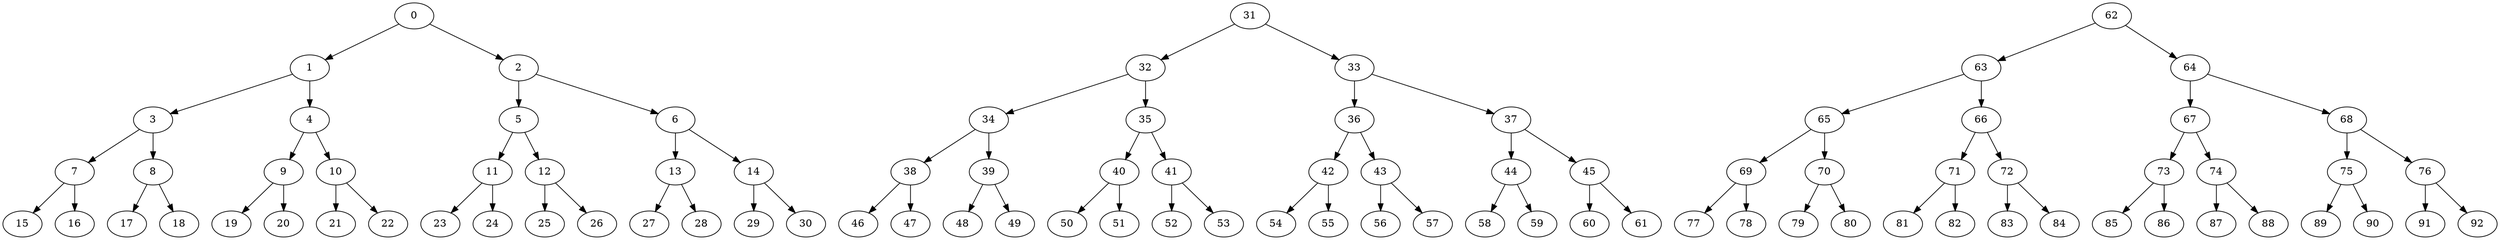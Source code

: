 strict digraph  {
0;
1;
2;
3;
4;
5;
6;
7;
8;
9;
10;
11;
12;
13;
14;
15;
16;
17;
18;
19;
20;
21;
22;
23;
24;
25;
26;
27;
28;
29;
30;
31;
32;
33;
34;
35;
36;
37;
38;
39;
40;
41;
42;
43;
44;
45;
46;
47;
48;
49;
50;
51;
52;
53;
54;
55;
56;
57;
58;
59;
60;
61;
62;
63;
64;
65;
66;
67;
68;
69;
70;
71;
72;
73;
74;
75;
76;
77;
78;
79;
80;
81;
82;
83;
84;
85;
86;
87;
88;
89;
90;
91;
92;
0 -> 1;
0 -> 2;
1 -> 3;
1 -> 4;
2 -> 5;
2 -> 6;
3 -> 7;
3 -> 8;
4 -> 9;
4 -> 10;
5 -> 11;
5 -> 12;
6 -> 13;
6 -> 14;
7 -> 15;
7 -> 16;
8 -> 17;
8 -> 18;
9 -> 19;
9 -> 20;
10 -> 21;
10 -> 22;
11 -> 23;
11 -> 24;
12 -> 25;
12 -> 26;
13 -> 27;
13 -> 28;
14 -> 29;
14 -> 30;
31 -> 32;
31 -> 33;
32 -> 34;
32 -> 35;
33 -> 36;
33 -> 37;
34 -> 38;
34 -> 39;
35 -> 40;
35 -> 41;
36 -> 42;
36 -> 43;
37 -> 44;
37 -> 45;
38 -> 46;
38 -> 47;
39 -> 48;
39 -> 49;
40 -> 50;
40 -> 51;
41 -> 52;
41 -> 53;
42 -> 54;
42 -> 55;
43 -> 56;
43 -> 57;
44 -> 58;
44 -> 59;
45 -> 60;
45 -> 61;
62 -> 63;
62 -> 64;
63 -> 65;
63 -> 66;
64 -> 67;
64 -> 68;
65 -> 69;
65 -> 70;
66 -> 71;
66 -> 72;
67 -> 73;
67 -> 74;
68 -> 75;
68 -> 76;
69 -> 77;
69 -> 78;
70 -> 79;
70 -> 80;
71 -> 81;
71 -> 82;
72 -> 83;
72 -> 84;
73 -> 85;
73 -> 86;
74 -> 87;
74 -> 88;
75 -> 89;
75 -> 90;
76 -> 91;
76 -> 92;
}
